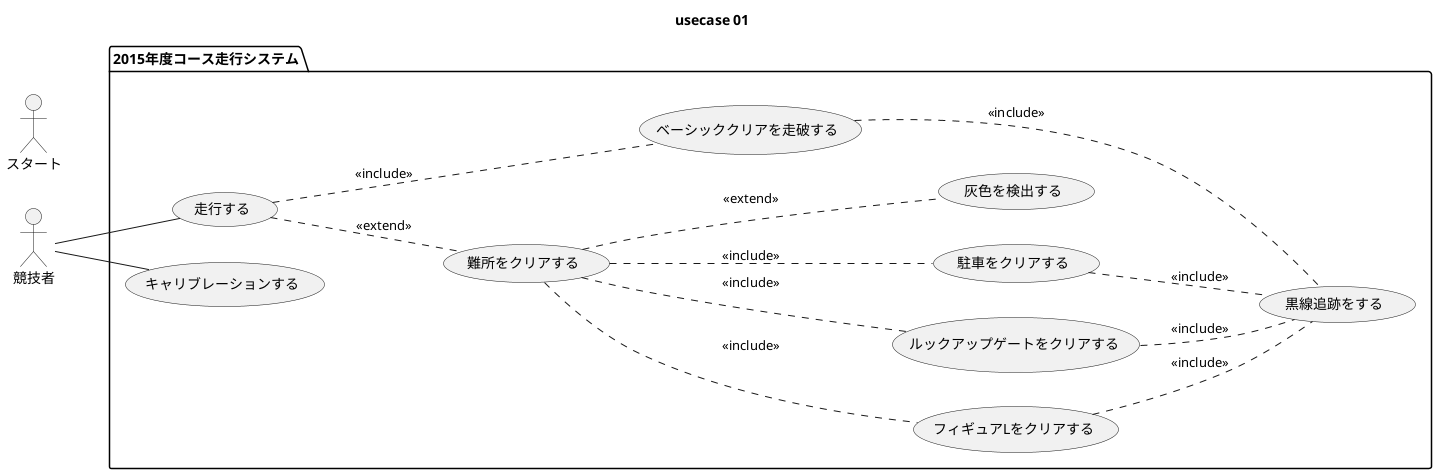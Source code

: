@startuml

title usecase 01

actor 競技者 as user
actor スタート as robo

left to right direction

package "2015年度コース走行システム" {

    usecase 走行する as run
    usecase 難所をクリアする as obs
    usecase キャリブレーションする as calib
    usecase ベーシッククリアを走破する as basic
    usecase フィギュアLをクリアする as figy
    usecase ルックアップゲートをクリアする as gate
    usecase 駐車をクリアする as park
    usecase 黒線追跡をする as trace
    usecase 灰色を検出する as glay
}

user -- run
user -- calib
run  .. obs   : <<extend>>
run  .. basic : <<include>>
obs  .. figy  : <<include>>
obs  .. gate  : <<include>>
obs  .. park  : <<include>>
basic .. trace: <<include>>
park .. trace : <<include>>
gate .. trace : <<include>>
figy .. trace : <<include>>
obs .. glay   : <<extend>>

@enduml

